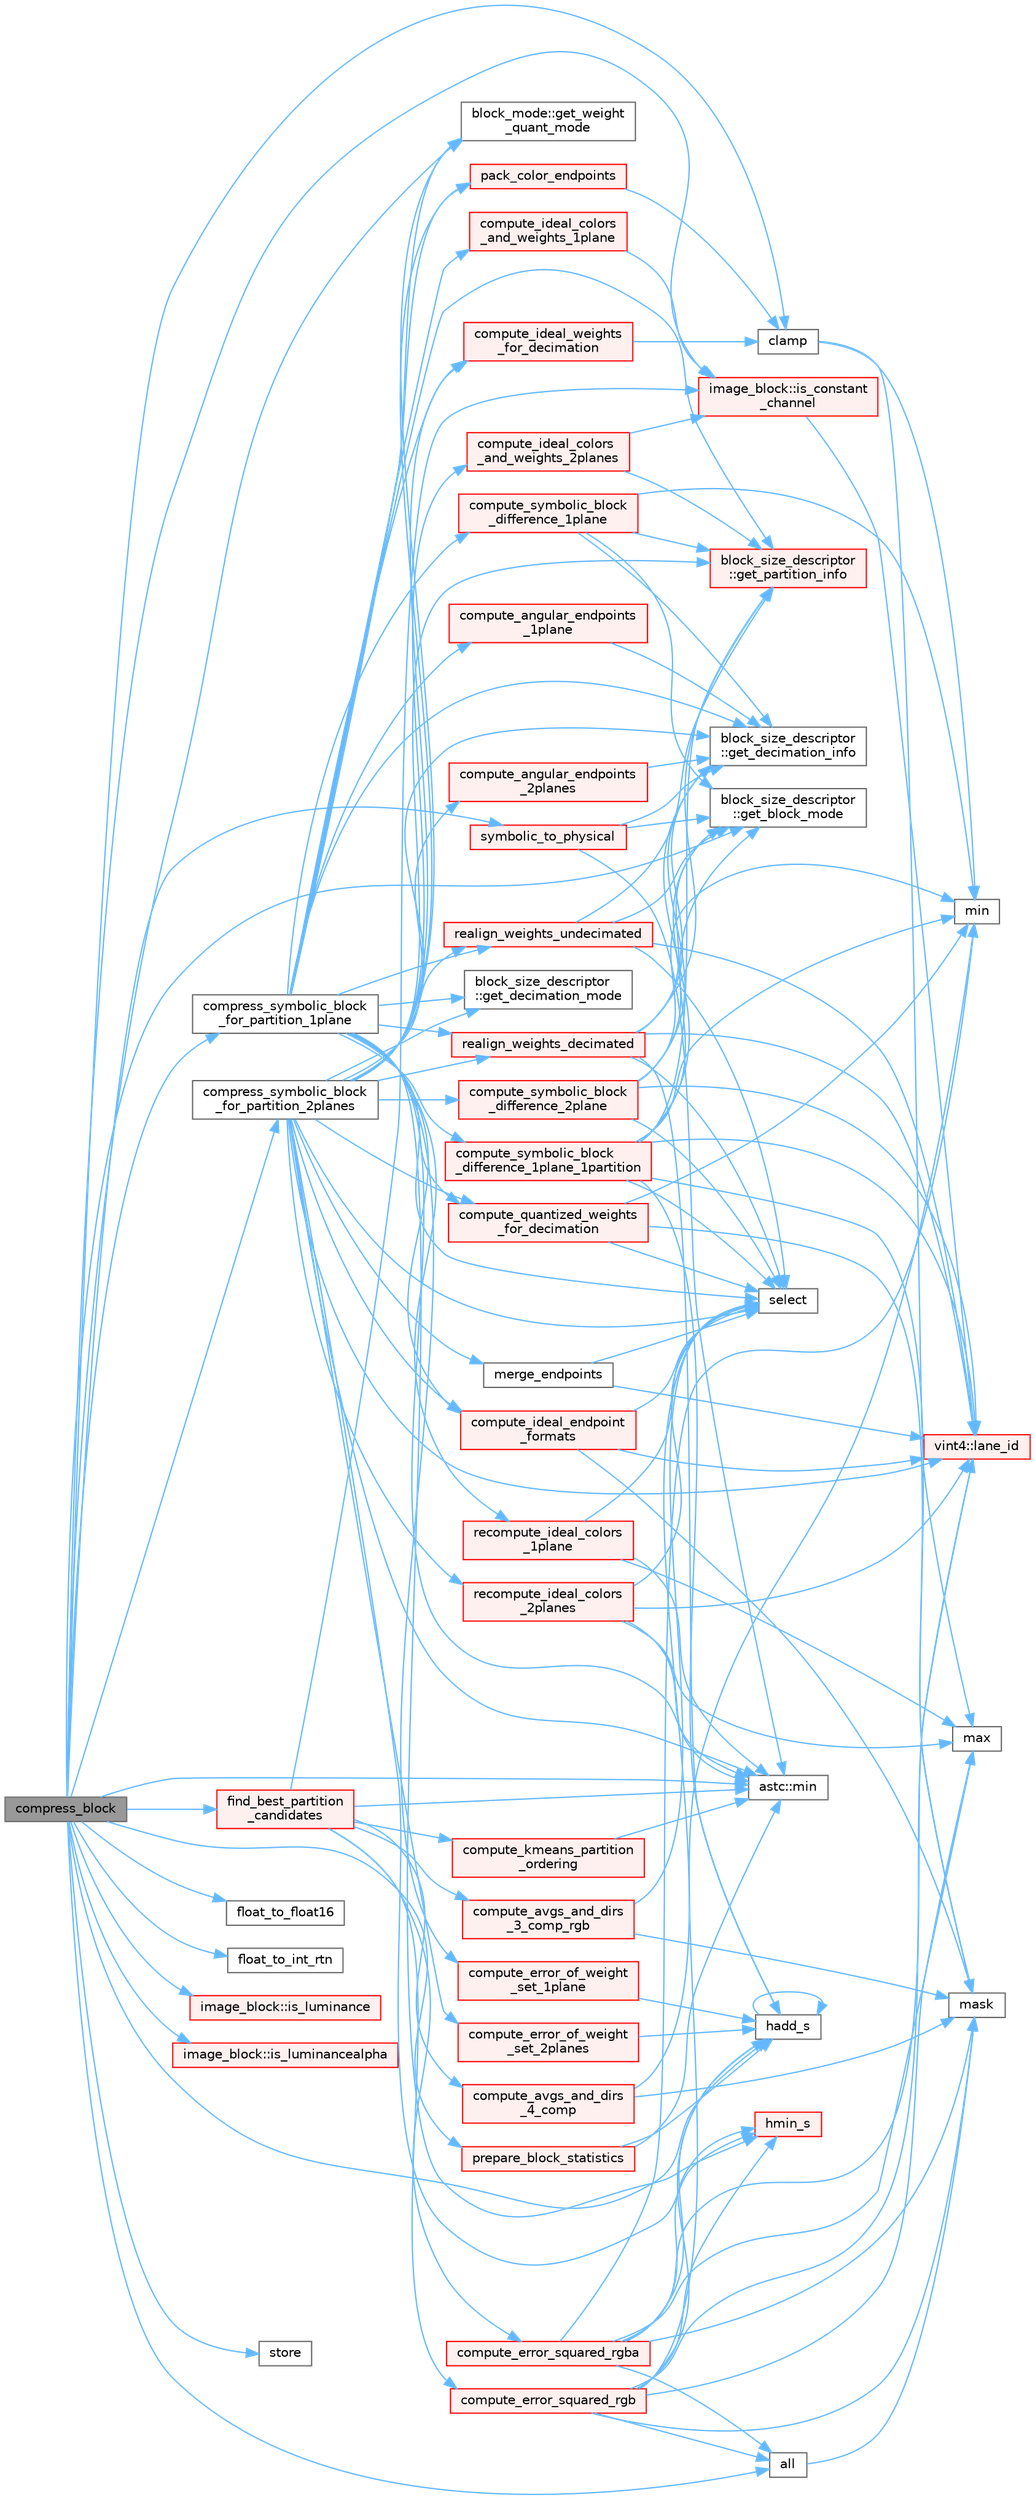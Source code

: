 digraph "compress_block"
{
 // LATEX_PDF_SIZE
  bgcolor="transparent";
  edge [fontname=Helvetica,fontsize=10,labelfontname=Helvetica,labelfontsize=10];
  node [fontname=Helvetica,fontsize=10,shape=box,height=0.2,width=0.4];
  rankdir="LR";
  Node1 [id="Node000001",label="compress_block",height=0.2,width=0.4,color="gray40", fillcolor="grey60", style="filled", fontcolor="black",tooltip="Compress an image block into a physical block."];
  Node1 -> Node2 [id="edge1_Node000001_Node000002",color="steelblue1",style="solid",tooltip=" "];
  Node2 [id="Node000002",label="all",height=0.2,width=0.4,color="grey40", fillcolor="white", style="filled",URL="$astcenc__vecmathlib__avx2__8_8h.html#ad93dff3341cbbeed568d4bd6dc4ef87c",tooltip="True if all lanes are enabled, false otherwise."];
  Node2 -> Node3 [id="edge2_Node000002_Node000003",color="steelblue1",style="solid",tooltip=" "];
  Node3 [id="Node000003",label="mask",height=0.2,width=0.4,color="grey40", fillcolor="white", style="filled",URL="$astcenc__vecmathlib__avx2__8_8h.html#ad922a3ed6098767968916265154b6f82",tooltip="Return a 8-bit mask code indicating mask status."];
  Node1 -> Node4 [id="edge3_Node000001_Node000004",color="steelblue1",style="solid",tooltip=" "];
  Node4 [id="Node000004",label="clamp",height=0.2,width=0.4,color="grey40", fillcolor="white", style="filled",URL="$astcenc__vecmathlib__avx2__8_8h.html#ae91c0bb0ebd82ed2a7fa7aa915f6e76e",tooltip="Return the clamped value between min and max."];
  Node4 -> Node5 [id="edge4_Node000004_Node000005",color="steelblue1",style="solid",tooltip=" "];
  Node5 [id="Node000005",label="max",height=0.2,width=0.4,color="grey40", fillcolor="white", style="filled",URL="$astcenc__vecmathlib__avx2__8_8h.html#aa162915c044e97cc1f6d630338761fd3",tooltip="Return the max vector of two vectors."];
  Node4 -> Node6 [id="edge5_Node000004_Node000006",color="steelblue1",style="solid",tooltip=" "];
  Node6 [id="Node000006",label="min",height=0.2,width=0.4,color="grey40", fillcolor="white", style="filled",URL="$astcenc__vecmathlib__avx2__8_8h.html#a165b3db4e7ced1551e1880a01a01150b",tooltip="Return the min vector of two vectors."];
  Node1 -> Node7 [id="edge6_Node000001_Node000007",color="steelblue1",style="solid",tooltip=" "];
  Node7 [id="Node000007",label="compress_symbolic_block\l_for_partition_1plane",height=0.2,width=0.4,color="grey40", fillcolor="white", style="filled",URL="$astcenc__compress__symbolic_8cpp.html#af5f518a15600c71922e69267dea2db99",tooltip="Compress a block using a chosen partitioning and 1 plane of weights."];
  Node7 -> Node8 [id="edge7_Node000007_Node000008",color="steelblue1",style="solid",tooltip=" "];
  Node8 [id="Node000008",label="compute_angular_endpoints\l_1plane",height=0.2,width=0.4,color="red", fillcolor="#FFF0F0", style="filled",URL="$astcenc__weight__align_8cpp.html#af1b151d02c3af92eb002dc7172111233",tooltip="Compute the angular endpoints for one plane for each block mode."];
  Node8 -> Node28 [id="edge8_Node000008_Node000028",color="steelblue1",style="solid",tooltip=" "];
  Node28 [id="Node000028",label="block_size_descriptor\l::get_decimation_info",height=0.2,width=0.4,color="grey40", fillcolor="white", style="filled",URL="$structblock__size__descriptor.html#a688445f2f90b13188372d812baf8e02d",tooltip="Get the decimation info structure for index decimation_mode."];
  Node7 -> Node30 [id="edge9_Node000007_Node000030",color="steelblue1",style="solid",tooltip=" "];
  Node30 [id="Node000030",label="compute_error_of_weight\l_set_1plane",height=0.2,width=0.4,color="red", fillcolor="#FFF0F0", style="filled",URL="$astcenc__ideal__endpoints__and__weights_8cpp.html#aa4077e6408620eefddd42b7e159dc93c",tooltip="Compute the error of a decimated weight set for 1 plane."];
  Node30 -> Node35 [id="edge10_Node000030_Node000035",color="steelblue1",style="solid",tooltip=" "];
  Node35 [id="Node000035",label="hadd_s",height=0.2,width=0.4,color="grey40", fillcolor="white", style="filled",URL="$astcenc__vecmathlib__avx2__8_8h.html#aacd26478e4fe1f97a5d47e8adaacc898",tooltip="Return the horizontal sum of a vector."];
  Node35 -> Node35 [id="edge11_Node000035_Node000035",color="steelblue1",style="solid",tooltip=" "];
  Node7 -> Node36 [id="edge12_Node000007_Node000036",color="steelblue1",style="solid",tooltip=" "];
  Node36 [id="Node000036",label="compute_ideal_colors\l_and_weights_1plane",height=0.2,width=0.4,color="red", fillcolor="#FFF0F0", style="filled",URL="$astcenc__ideal__endpoints__and__weights_8cpp.html#afa8cab65d4b6f0cbece52eec38aed523",tooltip="Compute ideal endpoint colors and weights for 1 plane of weights."];
  Node36 -> Node64 [id="edge13_Node000036_Node000064",color="steelblue1",style="solid",tooltip=" "];
  Node64 [id="Node000064",label="image_block::is_constant\l_channel",height=0.2,width=0.4,color="red", fillcolor="#FFF0F0", style="filled",URL="$structimage__block.html#ae3c0735355d378591db6cb7a011e381a",tooltip="Test if a single color channel is constant across the block."];
  Node64 -> Node42 [id="edge14_Node000064_Node000042",color="steelblue1",style="solid",tooltip=" "];
  Node42 [id="Node000042",label="vint4::lane_id",height=0.2,width=0.4,color="red", fillcolor="#FFF0F0", style="filled",URL="$structvint4.html#a21e3d111e37da1aaaeb5ba21a831c863",tooltip="Factory that returns a vector containing the lane IDs."];
  Node7 -> Node66 [id="edge15_Node000007_Node000066",color="steelblue1",style="solid",tooltip=" "];
  Node66 [id="Node000066",label="compute_ideal_endpoint\l_formats",height=0.2,width=0.4,color="red", fillcolor="#FFF0F0", style="filled",URL="$astcenc__pick__best__endpoint__format_8cpp.html#a81c7b68e8c7b82a5ff718f21bd4f3c35",tooltip="Identify, for each mode, which set of color endpoint produces the best result."];
  Node66 -> Node42 [id="edge16_Node000066_Node000042",color="steelblue1",style="solid",tooltip=" "];
  Node66 -> Node3 [id="edge17_Node000066_Node000003",color="steelblue1",style="solid",tooltip=" "];
  Node66 -> Node17 [id="edge18_Node000066_Node000017",color="steelblue1",style="solid",tooltip=" "];
  Node17 [id="Node000017",label="select",height=0.2,width=0.4,color="grey40", fillcolor="white", style="filled",URL="$astcenc__vecmathlib__avx2__8_8h.html#a844ab5b69b84569f033be33bf5fb9fbc",tooltip="Return lanes from b if cond is set, else a."];
  Node7 -> Node89 [id="edge19_Node000007_Node000089",color="steelblue1",style="solid",tooltip=" "];
  Node89 [id="Node000089",label="compute_ideal_weights\l_for_decimation",height=0.2,width=0.4,color="red", fillcolor="#FFF0F0", style="filled",URL="$astcenc__ideal__endpoints__and__weights_8cpp.html#ae1b4e922c67d5349fc849709ca08178f",tooltip="Compute the optimal unquantized weights for a decimation table."];
  Node89 -> Node4 [id="edge20_Node000089_Node000004",color="steelblue1",style="solid",tooltip=" "];
  Node7 -> Node90 [id="edge21_Node000007_Node000090",color="steelblue1",style="solid",tooltip=" "];
  Node90 [id="Node000090",label="compute_quantized_weights\l_for_decimation",height=0.2,width=0.4,color="red", fillcolor="#FFF0F0", style="filled",URL="$astcenc__ideal__endpoints__and__weights_8cpp.html#af42cf444db5f16e2ed4fb642acf81f4a",tooltip="Compute the optimal quantized weights for a decimation table."];
  Node90 -> Node3 [id="edge22_Node000090_Node000003",color="steelblue1",style="solid",tooltip=" "];
  Node90 -> Node6 [id="edge23_Node000090_Node000006",color="steelblue1",style="solid",tooltip=" "];
  Node90 -> Node17 [id="edge24_Node000090_Node000017",color="steelblue1",style="solid",tooltip=" "];
  Node7 -> Node98 [id="edge25_Node000007_Node000098",color="steelblue1",style="solid",tooltip=" "];
  Node98 [id="Node000098",label="compute_symbolic_block\l_difference_1plane",height=0.2,width=0.4,color="red", fillcolor="#FFF0F0", style="filled",URL="$astcenc__decompress__symbolic_8cpp.html#a0541138e65930f39f6caba517e76dfe4",tooltip="Compute the error between a symbolic block and the original input data."];
  Node98 -> Node99 [id="edge26_Node000098_Node000099",color="steelblue1",style="solid",tooltip=" "];
  Node99 [id="Node000099",label="block_size_descriptor\l::get_block_mode",height=0.2,width=0.4,color="grey40", fillcolor="white", style="filled",URL="$structblock__size__descriptor.html#a13608eb55e48c96b6243f4830278ebf3",tooltip="Get the block mode structure for index block_mode."];
  Node98 -> Node28 [id="edge27_Node000098_Node000028",color="steelblue1",style="solid",tooltip=" "];
  Node98 -> Node100 [id="edge28_Node000098_Node000100",color="steelblue1",style="solid",tooltip=" "];
  Node100 [id="Node000100",label="block_size_descriptor\l::get_partition_info",height=0.2,width=0.4,color="red", fillcolor="#FFF0F0", style="filled",URL="$structblock__size__descriptor.html#aa9dfc7b23c8b5e6c71e956e2e39fff74",tooltip="Get the partition info structure for a given partition count and seed."];
  Node98 -> Node6 [id="edge29_Node000098_Node000006",color="steelblue1",style="solid",tooltip=" "];
  Node7 -> Node131 [id="edge30_Node000007_Node000131",color="steelblue1",style="solid",tooltip=" "];
  Node131 [id="Node000131",label="compute_symbolic_block\l_difference_1plane_1partition",height=0.2,width=0.4,color="red", fillcolor="#FFF0F0", style="filled",URL="$astcenc__decompress__symbolic_8cpp.html#aff8e27acd948a9cc5631d99c80906b2f",tooltip="Compute the error between a symbolic block and the original input data."];
  Node131 -> Node99 [id="edge31_Node000131_Node000099",color="steelblue1",style="solid",tooltip=" "];
  Node131 -> Node28 [id="edge32_Node000131_Node000028",color="steelblue1",style="solid",tooltip=" "];
  Node131 -> Node100 [id="edge33_Node000131_Node000100",color="steelblue1",style="solid",tooltip=" "];
  Node131 -> Node35 [id="edge34_Node000131_Node000035",color="steelblue1",style="solid",tooltip=" "];
  Node131 -> Node42 [id="edge35_Node000131_Node000042",color="steelblue1",style="solid",tooltip=" "];
  Node131 -> Node3 [id="edge36_Node000131_Node000003",color="steelblue1",style="solid",tooltip=" "];
  Node131 -> Node6 [id="edge37_Node000131_Node000006",color="steelblue1",style="solid",tooltip=" "];
  Node131 -> Node17 [id="edge38_Node000131_Node000017",color="steelblue1",style="solid",tooltip=" "];
  Node7 -> Node28 [id="edge39_Node000007_Node000028",color="steelblue1",style="solid",tooltip=" "];
  Node7 -> Node134 [id="edge40_Node000007_Node000134",color="steelblue1",style="solid",tooltip=" "];
  Node134 [id="Node000134",label="block_size_descriptor\l::get_decimation_mode",height=0.2,width=0.4,color="grey40", fillcolor="white", style="filled",URL="$structblock__size__descriptor.html#aef601af82748a14a8826e94f5e1b4184",tooltip="Get the decimation mode structure for index decimation_mode."];
  Node7 -> Node100 [id="edge41_Node000007_Node000100",color="steelblue1",style="solid",tooltip=" "];
  Node7 -> Node135 [id="edge42_Node000007_Node000135",color="steelblue1",style="solid",tooltip=" "];
  Node135 [id="Node000135",label="block_mode::get_weight\l_quant_mode",height=0.2,width=0.4,color="grey40", fillcolor="white", style="filled",URL="$structblock__mode.html#a760578093fb16da4932bc26d2d5c1837",tooltip="Get the weight quantization used by this block mode."];
  Node7 -> Node136 [id="edge43_Node000007_Node000136",color="steelblue1",style="solid",tooltip=" "];
  Node136 [id="Node000136",label="hmin_s",height=0.2,width=0.4,color="red", fillcolor="#FFF0F0", style="filled",URL="$astcenc__vecmathlib__avx2__8_8h.html#a5618d81f875c0158284ccc9923d83dab",tooltip="Return the horizontal minimum of a vector."];
  Node7 -> Node54 [id="edge44_Node000007_Node000054",color="steelblue1",style="solid",tooltip=" "];
  Node54 [id="Node000054",label="astc::min",height=0.2,width=0.4,color="grey40", fillcolor="white", style="filled",URL="$namespaceastc.html#af78c0d31374aa9923633a3a2abf8d738",tooltip="Return the minimum of two values."];
  Node7 -> Node137 [id="edge45_Node000007_Node000137",color="steelblue1",style="solid",tooltip=" "];
  Node137 [id="Node000137",label="pack_color_endpoints",height=0.2,width=0.4,color="red", fillcolor="#FFF0F0", style="filled",URL="$astcenc__color__quantize_8cpp.html#ab9f9b564c57688af1f8fc1d9e000af81",tooltip="Pack a single pair of color endpoints as effectively as possible."];
  Node137 -> Node4 [id="edge46_Node000137_Node000004",color="steelblue1",style="solid",tooltip=" "];
  Node7 -> Node167 [id="edge47_Node000007_Node000167",color="steelblue1",style="solid",tooltip=" "];
  Node167 [id="Node000167",label="realign_weights_decimated",height=0.2,width=0.4,color="red", fillcolor="#FFF0F0", style="filled",URL="$astcenc__compress__symbolic_8cpp.html#af80747ee43aa6fda579161376205c294",tooltip="Attempt to improve weights given a chosen configuration."];
  Node167 -> Node99 [id="edge48_Node000167_Node000099",color="steelblue1",style="solid",tooltip=" "];
  Node167 -> Node28 [id="edge49_Node000167_Node000028",color="steelblue1",style="solid",tooltip=" "];
  Node167 -> Node100 [id="edge50_Node000167_Node000100",color="steelblue1",style="solid",tooltip=" "];
  Node167 -> Node35 [id="edge51_Node000167_Node000035",color="steelblue1",style="solid",tooltip=" "];
  Node167 -> Node42 [id="edge52_Node000167_Node000042",color="steelblue1",style="solid",tooltip=" "];
  Node167 -> Node17 [id="edge53_Node000167_Node000017",color="steelblue1",style="solid",tooltip=" "];
  Node7 -> Node168 [id="edge54_Node000007_Node000168",color="steelblue1",style="solid",tooltip=" "];
  Node168 [id="Node000168",label="realign_weights_undecimated",height=0.2,width=0.4,color="red", fillcolor="#FFF0F0", style="filled",URL="$astcenc__compress__symbolic_8cpp.html#a91e5fa530ba0e492b85132e416a5ddf4",tooltip="Attempt to improve weights given a chosen configuration."];
  Node168 -> Node99 [id="edge55_Node000168_Node000099",color="steelblue1",style="solid",tooltip=" "];
  Node168 -> Node100 [id="edge56_Node000168_Node000100",color="steelblue1",style="solid",tooltip=" "];
  Node168 -> Node42 [id="edge57_Node000168_Node000042",color="steelblue1",style="solid",tooltip=" "];
  Node168 -> Node17 [id="edge58_Node000168_Node000017",color="steelblue1",style="solid",tooltip=" "];
  Node7 -> Node169 [id="edge59_Node000007_Node000169",color="steelblue1",style="solid",tooltip=" "];
  Node169 [id="Node000169",label="recompute_ideal_colors\l_1plane",height=0.2,width=0.4,color="red", fillcolor="#FFF0F0", style="filled",URL="$astcenc__ideal__endpoints__and__weights_8cpp.html#a02bcad94240678ee727ccf2f0fbfb5d3",tooltip="For a given 1 plane weight set recompute the endpoint colors."];
  Node169 -> Node5 [id="edge60_Node000169_Node000005",color="steelblue1",style="solid",tooltip=" "];
  Node169 -> Node54 [id="edge61_Node000169_Node000054",color="steelblue1",style="solid",tooltip=" "];
  Node169 -> Node17 [id="edge62_Node000169_Node000017",color="steelblue1",style="solid",tooltip=" "];
  Node7 -> Node17 [id="edge63_Node000007_Node000017",color="steelblue1",style="solid",tooltip=" "];
  Node1 -> Node173 [id="edge64_Node000001_Node000173",color="steelblue1",style="solid",tooltip=" "];
  Node173 [id="Node000173",label="compress_symbolic_block\l_for_partition_2planes",height=0.2,width=0.4,color="grey40", fillcolor="white", style="filled",URL="$astcenc__compress__symbolic_8cpp.html#af11a976c8ea386db054bef472ce0667c",tooltip="Compress a block using a chosen partitioning and 2 planes of weights."];
  Node173 -> Node174 [id="edge65_Node000173_Node000174",color="steelblue1",style="solid",tooltip=" "];
  Node174 [id="Node000174",label="compute_angular_endpoints\l_2planes",height=0.2,width=0.4,color="red", fillcolor="#FFF0F0", style="filled",URL="$astcenc__weight__align_8cpp.html#a571d7379fd52446338ef4fa7e700cb42",tooltip="Compute the angular endpoints for two planes for each block mode."];
  Node174 -> Node28 [id="edge66_Node000174_Node000028",color="steelblue1",style="solid",tooltip=" "];
  Node173 -> Node176 [id="edge67_Node000173_Node000176",color="steelblue1",style="solid",tooltip=" "];
  Node176 [id="Node000176",label="compute_error_of_weight\l_set_2planes",height=0.2,width=0.4,color="red", fillcolor="#FFF0F0", style="filled",URL="$astcenc__ideal__endpoints__and__weights_8cpp.html#a09a63c4b1e684f7ff9d88e5717b10bfb",tooltip="Compute the error of a decimated weight set for 2 planes."];
  Node176 -> Node35 [id="edge68_Node000176_Node000035",color="steelblue1",style="solid",tooltip=" "];
  Node173 -> Node177 [id="edge69_Node000173_Node000177",color="steelblue1",style="solid",tooltip=" "];
  Node177 [id="Node000177",label="compute_ideal_colors\l_and_weights_2planes",height=0.2,width=0.4,color="red", fillcolor="#FFF0F0", style="filled",URL="$astcenc__ideal__endpoints__and__weights_8cpp.html#a52d3985007cfc83025661e0347bc00cc",tooltip="Compute ideal endpoint colors and weights for 2 planes of weights."];
  Node177 -> Node100 [id="edge70_Node000177_Node000100",color="steelblue1",style="solid",tooltip=" "];
  Node177 -> Node64 [id="edge71_Node000177_Node000064",color="steelblue1",style="solid",tooltip=" "];
  Node173 -> Node66 [id="edge72_Node000173_Node000066",color="steelblue1",style="solid",tooltip=" "];
  Node173 -> Node89 [id="edge73_Node000173_Node000089",color="steelblue1",style="solid",tooltip=" "];
  Node173 -> Node90 [id="edge74_Node000173_Node000090",color="steelblue1",style="solid",tooltip=" "];
  Node173 -> Node182 [id="edge75_Node000173_Node000182",color="steelblue1",style="solid",tooltip=" "];
  Node182 [id="Node000182",label="compute_symbolic_block\l_difference_2plane",height=0.2,width=0.4,color="red", fillcolor="#FFF0F0", style="filled",URL="$astcenc__decompress__symbolic_8cpp.html#a9c23f8373c9f5e708650b7c8e038b182",tooltip="Compute the error between a symbolic block and the original input data."];
  Node182 -> Node99 [id="edge76_Node000182_Node000099",color="steelblue1",style="solid",tooltip=" "];
  Node182 -> Node28 [id="edge77_Node000182_Node000028",color="steelblue1",style="solid",tooltip=" "];
  Node182 -> Node42 [id="edge78_Node000182_Node000042",color="steelblue1",style="solid",tooltip=" "];
  Node182 -> Node6 [id="edge79_Node000182_Node000006",color="steelblue1",style="solid",tooltip=" "];
  Node182 -> Node17 [id="edge80_Node000182_Node000017",color="steelblue1",style="solid",tooltip=" "];
  Node173 -> Node28 [id="edge81_Node000173_Node000028",color="steelblue1",style="solid",tooltip=" "];
  Node173 -> Node134 [id="edge82_Node000173_Node000134",color="steelblue1",style="solid",tooltip=" "];
  Node173 -> Node100 [id="edge83_Node000173_Node000100",color="steelblue1",style="solid",tooltip=" "];
  Node173 -> Node135 [id="edge84_Node000173_Node000135",color="steelblue1",style="solid",tooltip=" "];
  Node173 -> Node136 [id="edge85_Node000173_Node000136",color="steelblue1",style="solid",tooltip=" "];
  Node173 -> Node42 [id="edge86_Node000173_Node000042",color="steelblue1",style="solid",tooltip=" "];
  Node173 -> Node183 [id="edge87_Node000173_Node000183",color="steelblue1",style="solid",tooltip=" "];
  Node183 [id="Node000183",label="merge_endpoints",height=0.2,width=0.4,color="grey40", fillcolor="white", style="filled",URL="$astcenc__compress__symbolic_8cpp.html#a7a73021370668773ad84b7a2f6285023",tooltip="Functions to compress a symbolic block."];
  Node183 -> Node42 [id="edge88_Node000183_Node000042",color="steelblue1",style="solid",tooltip=" "];
  Node183 -> Node17 [id="edge89_Node000183_Node000017",color="steelblue1",style="solid",tooltip=" "];
  Node173 -> Node54 [id="edge90_Node000173_Node000054",color="steelblue1",style="solid",tooltip=" "];
  Node173 -> Node137 [id="edge91_Node000173_Node000137",color="steelblue1",style="solid",tooltip=" "];
  Node173 -> Node167 [id="edge92_Node000173_Node000167",color="steelblue1",style="solid",tooltip=" "];
  Node173 -> Node168 [id="edge93_Node000173_Node000168",color="steelblue1",style="solid",tooltip=" "];
  Node173 -> Node184 [id="edge94_Node000173_Node000184",color="steelblue1",style="solid",tooltip=" "];
  Node184 [id="Node000184",label="recompute_ideal_colors\l_2planes",height=0.2,width=0.4,color="red", fillcolor="#FFF0F0", style="filled",URL="$astcenc__ideal__endpoints__and__weights_8cpp.html#afb3c455470bef24f48d7815bb78bb569",tooltip="For a given 2 plane weight set recompute the endpoint colors."];
  Node184 -> Node42 [id="edge95_Node000184_Node000042",color="steelblue1",style="solid",tooltip=" "];
  Node184 -> Node5 [id="edge96_Node000184_Node000005",color="steelblue1",style="solid",tooltip=" "];
  Node184 -> Node54 [id="edge97_Node000184_Node000054",color="steelblue1",style="solid",tooltip=" "];
  Node184 -> Node17 [id="edge98_Node000184_Node000017",color="steelblue1",style="solid",tooltip=" "];
  Node173 -> Node17 [id="edge99_Node000173_Node000017",color="steelblue1",style="solid",tooltip=" "];
  Node1 -> Node185 [id="edge100_Node000001_Node000185",color="steelblue1",style="solid",tooltip=" "];
  Node185 [id="Node000185",label="find_best_partition\l_candidates",height=0.2,width=0.4,color="red", fillcolor="#FFF0F0", style="filled",URL="$astcenc__find__best__partitioning_8cpp.html#a7577b3047a3f9f0fe44fd579f5450630",tooltip="Find the best set of partitions to trial for a given block."];
  Node185 -> Node47 [id="edge101_Node000185_Node000047",color="steelblue1",style="solid",tooltip=" "];
  Node47 [id="Node000047",label="compute_avgs_and_dirs\l_3_comp_rgb",height=0.2,width=0.4,color="red", fillcolor="#FFF0F0", style="filled",URL="$astcenc__averages__and__directions_8cpp.html#a73936e5cf41b74f2b8d9b137a9d64253",tooltip="Compute averages and dominant directions for each partition in a 3 component texture."];
  Node47 -> Node3 [id="edge102_Node000047_Node000003",color="steelblue1",style="solid",tooltip=" "];
  Node47 -> Node17 [id="edge103_Node000047_Node000017",color="steelblue1",style="solid",tooltip=" "];
  Node185 -> Node60 [id="edge104_Node000185_Node000060",color="steelblue1",style="solid",tooltip=" "];
  Node60 [id="Node000060",label="compute_avgs_and_dirs\l_4_comp",height=0.2,width=0.4,color="red", fillcolor="#FFF0F0", style="filled",URL="$astcenc__averages__and__directions_8cpp.html#a00407861c2f0e767b64b1cb1bb7a27b6",tooltip="Compute averages and dominant directions for each partition in a 4 component texture."];
  Node60 -> Node3 [id="edge105_Node000060_Node000003",color="steelblue1",style="solid",tooltip=" "];
  Node60 -> Node17 [id="edge106_Node000060_Node000017",color="steelblue1",style="solid",tooltip=" "];
  Node185 -> Node186 [id="edge107_Node000185_Node000186",color="steelblue1",style="solid",tooltip=" "];
  Node186 [id="Node000186",label="compute_error_squared_rgb",height=0.2,width=0.4,color="red", fillcolor="#FFF0F0", style="filled",URL="$astcenc__averages__and__directions_8cpp.html#ac4a96475fb0074ef3fd0f08ea66de75e",tooltip="Compute the RGB error for uncorrelated and same chroma projections."];
  Node186 -> Node2 [id="edge108_Node000186_Node000002",color="steelblue1",style="solid",tooltip=" "];
  Node186 -> Node35 [id="edge109_Node000186_Node000035",color="steelblue1",style="solid",tooltip=" "];
  Node186 -> Node136 [id="edge110_Node000186_Node000136",color="steelblue1",style="solid",tooltip=" "];
  Node186 -> Node42 [id="edge111_Node000186_Node000042",color="steelblue1",style="solid",tooltip=" "];
  Node186 -> Node3 [id="edge112_Node000186_Node000003",color="steelblue1",style="solid",tooltip=" "];
  Node186 -> Node5 [id="edge113_Node000186_Node000005",color="steelblue1",style="solid",tooltip=" "];
  Node186 -> Node6 [id="edge114_Node000186_Node000006",color="steelblue1",style="solid",tooltip=" "];
  Node185 -> Node187 [id="edge115_Node000185_Node000187",color="steelblue1",style="solid",tooltip=" "];
  Node187 [id="Node000187",label="compute_error_squared_rgba",height=0.2,width=0.4,color="red", fillcolor="#FFF0F0", style="filled",URL="$astcenc__averages__and__directions_8cpp.html#a2dec702033b002eaf4090eb47ce4ad21",tooltip="Compute the RGBA error for uncorrelated and same chroma projections."];
  Node187 -> Node2 [id="edge116_Node000187_Node000002",color="steelblue1",style="solid",tooltip=" "];
  Node187 -> Node35 [id="edge117_Node000187_Node000035",color="steelblue1",style="solid",tooltip=" "];
  Node187 -> Node136 [id="edge118_Node000187_Node000136",color="steelblue1",style="solid",tooltip=" "];
  Node187 -> Node42 [id="edge119_Node000187_Node000042",color="steelblue1",style="solid",tooltip=" "];
  Node187 -> Node3 [id="edge120_Node000187_Node000003",color="steelblue1",style="solid",tooltip=" "];
  Node187 -> Node5 [id="edge121_Node000187_Node000005",color="steelblue1",style="solid",tooltip=" "];
  Node187 -> Node6 [id="edge122_Node000187_Node000006",color="steelblue1",style="solid",tooltip=" "];
  Node185 -> Node188 [id="edge123_Node000185_Node000188",color="steelblue1",style="solid",tooltip=" "];
  Node188 [id="Node000188",label="compute_kmeans_partition\l_ordering",height=0.2,width=0.4,color="red", fillcolor="#FFF0F0", style="filled",URL="$astcenc__find__best__partitioning_8cpp.html#a89e88da4b6a389046d10b859ba68a118",tooltip="Use k-means clustering to compute a partition ordering for a block.."];
  Node188 -> Node54 [id="edge124_Node000188_Node000054",color="steelblue1",style="solid",tooltip=" "];
  Node185 -> Node64 [id="edge125_Node000185_Node000064",color="steelblue1",style="solid",tooltip=" "];
  Node185 -> Node54 [id="edge126_Node000185_Node000054",color="steelblue1",style="solid",tooltip=" "];
  Node1 -> Node200 [id="edge127_Node000001_Node000200",color="steelblue1",style="solid",tooltip=" "];
  Node200 [id="Node000200",label="float_to_float16",height=0.2,width=0.4,color="grey40", fillcolor="white", style="filled",URL="$astcenc__vecmathlib__neon__4_8h.html#ae8701a3f44d7b99016d54c3d6ee27581",tooltip="Return a float16 value for a float vector, using round-to-nearest."];
  Node1 -> Node153 [id="edge128_Node000001_Node000153",color="steelblue1",style="solid",tooltip=" "];
  Node153 [id="Node000153",label="float_to_int_rtn",height=0.2,width=0.4,color="grey40", fillcolor="white", style="filled",URL="$astcenc__vecmathlib__avx2__8_8h.html#a598d6ea3ba27a788b12341a5263c7881",tooltip="Return a integer value for a float vector, using round-to-nearest."];
  Node1 -> Node99 [id="edge129_Node000001_Node000099",color="steelblue1",style="solid",tooltip=" "];
  Node1 -> Node135 [id="edge130_Node000001_Node000135",color="steelblue1",style="solid",tooltip=" "];
  Node1 -> Node35 [id="edge131_Node000001_Node000035",color="steelblue1",style="solid",tooltip=" "];
  Node1 -> Node64 [id="edge132_Node000001_Node000064",color="steelblue1",style="solid",tooltip=" "];
  Node1 -> Node79 [id="edge133_Node000001_Node000079",color="steelblue1",style="solid",tooltip=" "];
  Node79 [id="Node000079",label="image_block::is_luminance",height=0.2,width=0.4,color="red", fillcolor="#FFF0F0", style="filled",URL="$structimage__block.html#ac3e154e58086017c6e405b8cc7e52c9f",tooltip="Test if this block is a luminance block with constant 1.0 alpha."];
  Node1 -> Node201 [id="edge134_Node000001_Node000201",color="steelblue1",style="solid",tooltip=" "];
  Node201 [id="Node000201",label="image_block::is_luminancealpha",height=0.2,width=0.4,color="red", fillcolor="#FFF0F0", style="filled",URL="$structimage__block.html#aa7f3d29c2f755e47a887d090c5997880",tooltip="Test if this block is a luminance block with variable alpha."];
  Node1 -> Node54 [id="edge135_Node000001_Node000054",color="steelblue1",style="solid",tooltip=" "];
  Node1 -> Node202 [id="edge136_Node000001_Node000202",color="steelblue1",style="solid",tooltip=" "];
  Node202 [id="Node000202",label="prepare_block_statistics",height=0.2,width=0.4,color="red", fillcolor="#FFF0F0", style="filled",URL="$astcenc__compress__symbolic_8cpp.html#a6ac5bc5977155d0c8433492cd1985ce6",tooltip="Determine the lowest cross-channel correlation factor."];
  Node202 -> Node35 [id="edge137_Node000202_Node000035",color="steelblue1",style="solid",tooltip=" "];
  Node202 -> Node54 [id="edge138_Node000202_Node000054",color="steelblue1",style="solid",tooltip=" "];
  Node1 -> Node130 [id="edge139_Node000001_Node000130",color="steelblue1",style="solid",tooltip=" "];
  Node130 [id="Node000130",label="store",height=0.2,width=0.4,color="grey40", fillcolor="white", style="filled",URL="$astcenc__vecmathlib__avx2__8_8h.html#a61add2970baac5cf6b04177472ae1ed1",tooltip="Store a vector to an unaligned memory address."];
  Node1 -> Node204 [id="edge140_Node000001_Node000204",color="steelblue1",style="solid",tooltip=" "];
  Node204 [id="Node000204",label="symbolic_to_physical",height=0.2,width=0.4,color="red", fillcolor="#FFF0F0", style="filled",URL="$astcenc__symbolic__physical_8cpp.html#af7b1f1696c0ee5cbfd6f2546fa400011",tooltip="Convert a symbolic representation into a binary physical encoding."];
  Node204 -> Node99 [id="edge141_Node000204_Node000099",color="steelblue1",style="solid",tooltip=" "];
  Node204 -> Node28 [id="edge142_Node000204_Node000028",color="steelblue1",style="solid",tooltip=" "];
  Node204 -> Node54 [id="edge143_Node000204_Node000054",color="steelblue1",style="solid",tooltip=" "];
}

